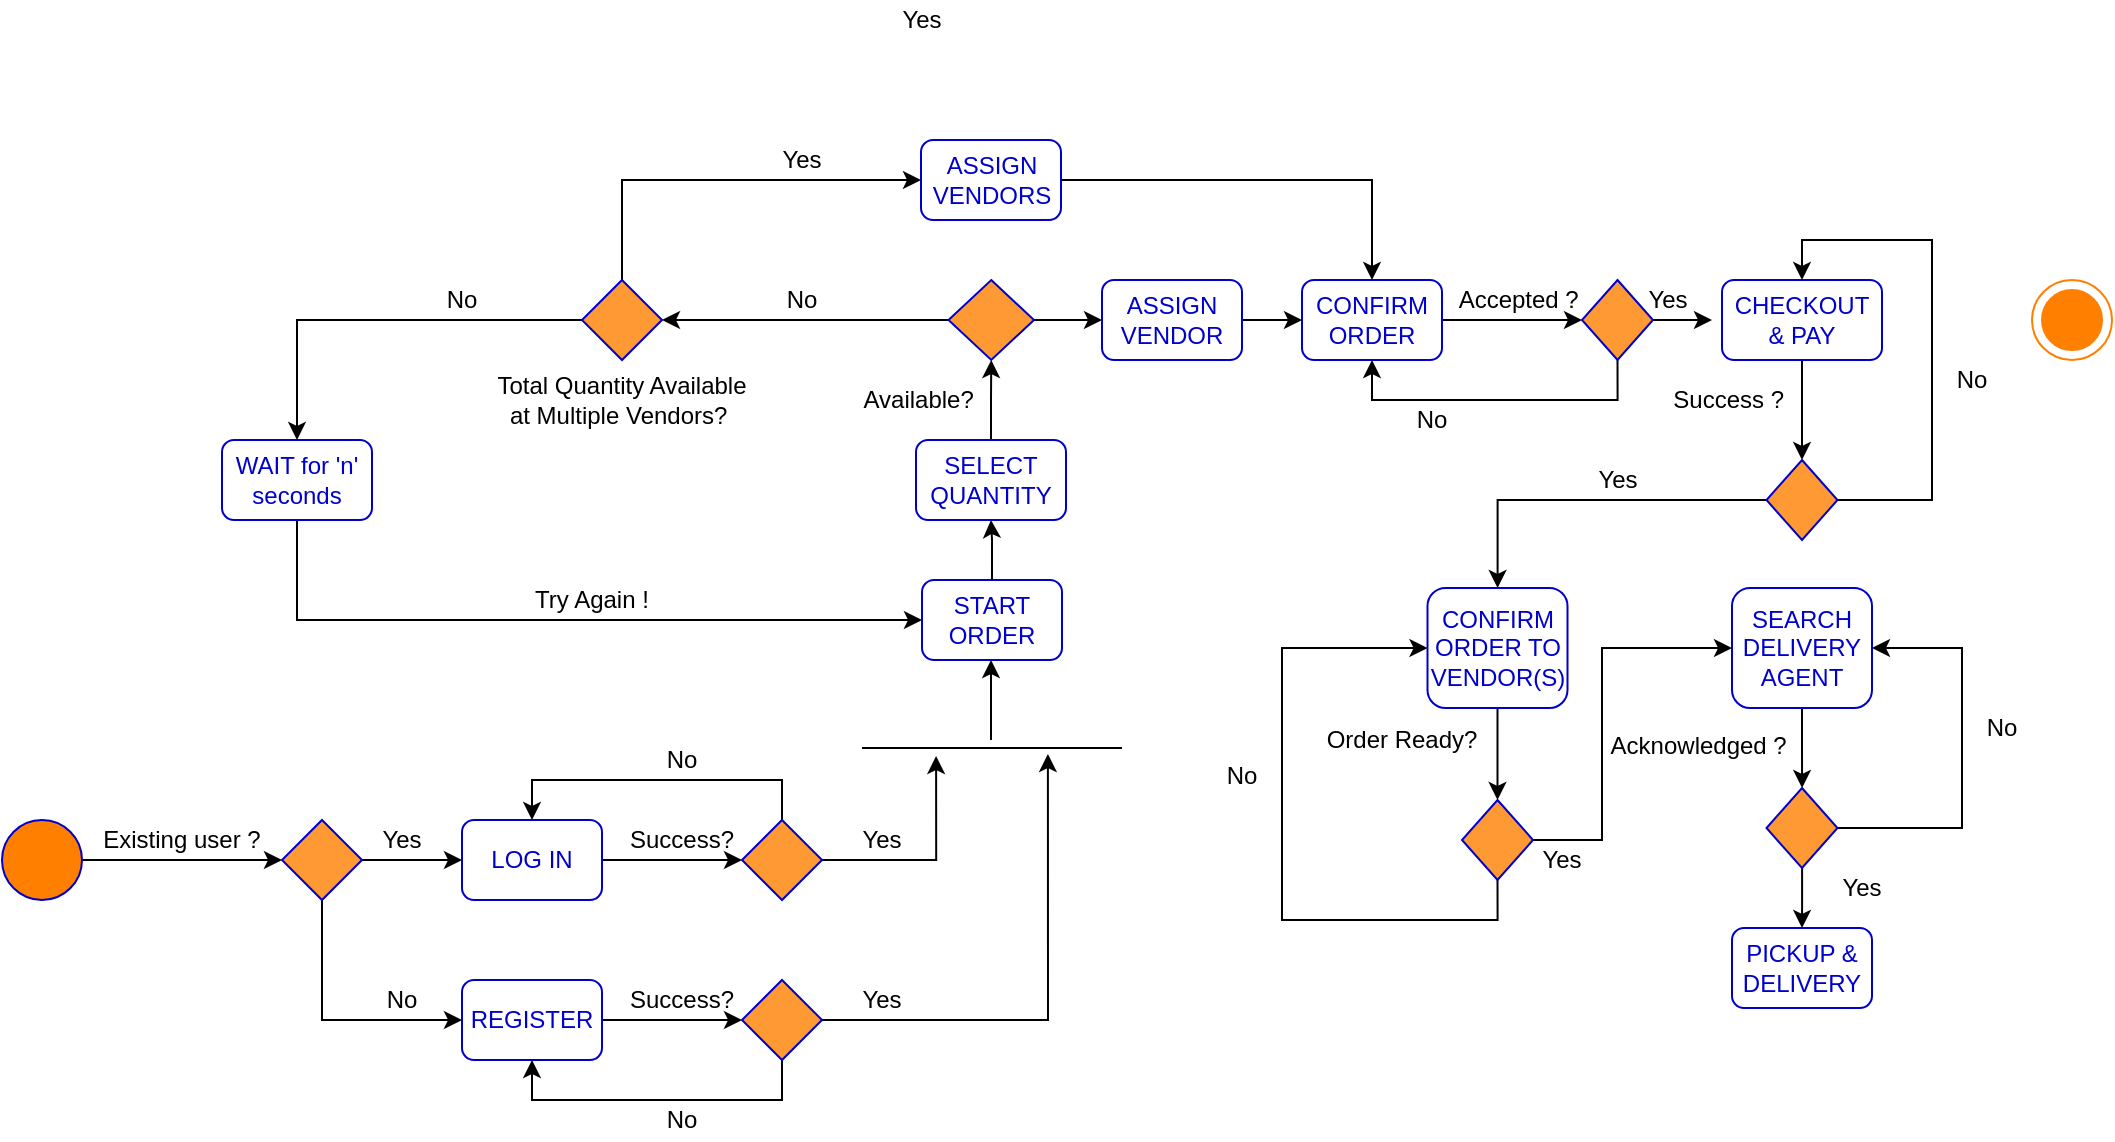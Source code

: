 <mxfile version="15.0.6" type="github">
  <diagram name="Page-1" id="52a04d89-c75d-2922-d76d-85b35f80e030">
    <mxGraphModel dx="1422" dy="705" grid="1" gridSize="10" guides="1" tooltips="1" connect="1" arrows="1" fold="1" page="1" pageScale="1" pageWidth="1100" pageHeight="850" background="none" math="0" shadow="0">
      <root>
        <mxCell id="0" />
        <mxCell id="1" parent="0" />
        <mxCell id="-y61v7st2WPRI6r0obGL-35" style="edgeStyle=orthogonalEdgeStyle;rounded=0;orthogonalLoop=1;jettySize=auto;html=1;exitX=1;exitY=0.5;exitDx=0;exitDy=0;" edge="1" parent="1" source="-y61v7st2WPRI6r0obGL-3" target="-y61v7st2WPRI6r0obGL-16">
          <mxGeometry relative="1" as="geometry" />
        </mxCell>
        <mxCell id="-y61v7st2WPRI6r0obGL-3" value="" style="shape=ellipse;html=1;fillColor=#FF8000;fontSize=18;fontColor=#ffffff;strokeColor=#0000CC;align=center;" vertex="1" parent="1">
          <mxGeometry x="20" y="470" width="40" height="40" as="geometry" />
        </mxCell>
        <mxCell id="-y61v7st2WPRI6r0obGL-25" value="" style="shape=mxgraph.sysml.actFinal;html=1;verticalLabelPosition=bottom;labelBackgroundColor=#ffffff;verticalAlign=top;strokeColor=#FF8000;fillColor=#FFFFFF;fontSize=11;fontColor=#0000CC;align=center;" vertex="1" parent="1">
          <mxGeometry x="1035" y="200" width="40" height="40" as="geometry" />
        </mxCell>
        <mxCell id="-y61v7st2WPRI6r0obGL-33" style="edgeStyle=orthogonalEdgeStyle;rounded=0;orthogonalLoop=1;jettySize=auto;html=1;exitX=1;exitY=0.5;exitDx=0;exitDy=0;entryX=0;entryY=0.5;entryDx=0;entryDy=0;" edge="1" parent="1" source="-y61v7st2WPRI6r0obGL-16" target="-y61v7st2WPRI6r0obGL-9">
          <mxGeometry relative="1" as="geometry" />
        </mxCell>
        <mxCell id="-y61v7st2WPRI6r0obGL-113" style="edgeStyle=orthogonalEdgeStyle;rounded=0;orthogonalLoop=1;jettySize=auto;html=1;exitX=0.5;exitY=1;exitDx=0;exitDy=0;entryX=0;entryY=0.5;entryDx=0;entryDy=0;" edge="1" parent="1" source="-y61v7st2WPRI6r0obGL-16" target="-y61v7st2WPRI6r0obGL-29">
          <mxGeometry relative="1" as="geometry" />
        </mxCell>
        <mxCell id="-y61v7st2WPRI6r0obGL-16" value="" style="shape=rhombus;html=1;labelPosition=right;align=left;verticalAlign=middle;strokeColor=#0000CC;fillColor=#FF9933;fontColor=#000000;" vertex="1" parent="1">
          <mxGeometry x="160" y="470" width="40" height="40" as="geometry" />
        </mxCell>
        <mxCell id="-y61v7st2WPRI6r0obGL-45" style="edgeStyle=orthogonalEdgeStyle;rounded=0;orthogonalLoop=1;jettySize=auto;html=1;exitX=1;exitY=0.5;exitDx=0;exitDy=0;entryX=0;entryY=0.5;entryDx=0;entryDy=0;" edge="1" parent="1" source="-y61v7st2WPRI6r0obGL-9" target="-y61v7st2WPRI6r0obGL-44">
          <mxGeometry relative="1" as="geometry" />
        </mxCell>
        <mxCell id="-y61v7st2WPRI6r0obGL-9" value="LOG IN" style="strokeColor=#0000CC;fillColor=inherit;gradientColor=inherit;shape=rect;html=1;rounded=1;whiteSpace=wrap;align=center;fontColor=#0000CC;" vertex="1" parent="1">
          <mxGeometry x="250" y="470" width="70" height="40" as="geometry" />
        </mxCell>
        <mxCell id="-y61v7st2WPRI6r0obGL-49" style="edgeStyle=orthogonalEdgeStyle;rounded=0;orthogonalLoop=1;jettySize=auto;html=1;exitX=1;exitY=0.5;exitDx=0;exitDy=0;entryX=0;entryY=0.5;entryDx=0;entryDy=0;" edge="1" parent="1" source="-y61v7st2WPRI6r0obGL-29" target="-y61v7st2WPRI6r0obGL-48">
          <mxGeometry relative="1" as="geometry" />
        </mxCell>
        <mxCell id="-y61v7st2WPRI6r0obGL-29" value="REGISTER" style="strokeColor=#0000CC;fillColor=inherit;gradientColor=inherit;shape=rect;html=1;rounded=1;whiteSpace=wrap;align=center;fontColor=#0000CC;" vertex="1" parent="1">
          <mxGeometry x="250" y="550" width="70" height="40" as="geometry" />
        </mxCell>
        <mxCell id="-y61v7st2WPRI6r0obGL-36" value="Existing user ?" style="text;html=1;strokeColor=none;fillColor=none;align=center;verticalAlign=middle;whiteSpace=wrap;rounded=0;" vertex="1" parent="1">
          <mxGeometry x="60" y="470" width="100" height="20" as="geometry" />
        </mxCell>
        <mxCell id="-y61v7st2WPRI6r0obGL-42" value="Yes" style="text;html=1;strokeColor=none;fillColor=none;align=center;verticalAlign=middle;whiteSpace=wrap;rounded=0;" vertex="1" parent="1">
          <mxGeometry x="170" y="470" width="100" height="20" as="geometry" />
        </mxCell>
        <mxCell id="-y61v7st2WPRI6r0obGL-43" value="No" style="text;html=1;strokeColor=none;fillColor=none;align=center;verticalAlign=middle;whiteSpace=wrap;rounded=0;" vertex="1" parent="1">
          <mxGeometry x="170" y="550" width="100" height="20" as="geometry" />
        </mxCell>
        <mxCell id="-y61v7st2WPRI6r0obGL-47" style="edgeStyle=orthogonalEdgeStyle;rounded=0;orthogonalLoop=1;jettySize=auto;html=1;exitX=0.5;exitY=0;exitDx=0;exitDy=0;entryX=0.5;entryY=0;entryDx=0;entryDy=0;" edge="1" parent="1" source="-y61v7st2WPRI6r0obGL-44" target="-y61v7st2WPRI6r0obGL-9">
          <mxGeometry relative="1" as="geometry" />
        </mxCell>
        <mxCell id="-y61v7st2WPRI6r0obGL-66" style="edgeStyle=orthogonalEdgeStyle;rounded=0;orthogonalLoop=1;jettySize=auto;html=1;exitX=1;exitY=0.5;exitDx=0;exitDy=0;entryX=0.285;entryY=1;entryDx=0;entryDy=0;entryPerimeter=0;" edge="1" parent="1" source="-y61v7st2WPRI6r0obGL-44" target="-y61v7st2WPRI6r0obGL-65">
          <mxGeometry relative="1" as="geometry" />
        </mxCell>
        <mxCell id="-y61v7st2WPRI6r0obGL-44" value="" style="shape=rhombus;html=1;labelPosition=right;align=left;verticalAlign=middle;strokeColor=#0000CC;fillColor=#FF9933;fontColor=#000000;" vertex="1" parent="1">
          <mxGeometry x="390" y="470" width="40" height="40" as="geometry" />
        </mxCell>
        <mxCell id="-y61v7st2WPRI6r0obGL-68" style="edgeStyle=orthogonalEdgeStyle;rounded=0;orthogonalLoop=1;jettySize=auto;html=1;exitX=1;exitY=0.5;exitDx=0;exitDy=0;entryX=0.715;entryY=0.875;entryDx=0;entryDy=0;entryPerimeter=0;" edge="1" parent="1" source="-y61v7st2WPRI6r0obGL-48" target="-y61v7st2WPRI6r0obGL-65">
          <mxGeometry relative="1" as="geometry" />
        </mxCell>
        <mxCell id="-y61v7st2WPRI6r0obGL-114" style="edgeStyle=orthogonalEdgeStyle;rounded=0;orthogonalLoop=1;jettySize=auto;html=1;exitX=0.5;exitY=1;exitDx=0;exitDy=0;entryX=0.5;entryY=1;entryDx=0;entryDy=0;" edge="1" parent="1" source="-y61v7st2WPRI6r0obGL-48" target="-y61v7st2WPRI6r0obGL-29">
          <mxGeometry relative="1" as="geometry" />
        </mxCell>
        <mxCell id="-y61v7st2WPRI6r0obGL-48" value="" style="shape=rhombus;html=1;labelPosition=right;align=left;verticalAlign=middle;strokeColor=#0000CC;fillColor=#FF9933;fontColor=#000000;" vertex="1" parent="1">
          <mxGeometry x="390" y="550" width="40" height="40" as="geometry" />
        </mxCell>
        <mxCell id="-y61v7st2WPRI6r0obGL-52" value="Success?" style="text;html=1;strokeColor=none;fillColor=none;align=center;verticalAlign=middle;whiteSpace=wrap;rounded=0;" vertex="1" parent="1">
          <mxGeometry x="310" y="470" width="100" height="20" as="geometry" />
        </mxCell>
        <mxCell id="-y61v7st2WPRI6r0obGL-54" value="Success?" style="text;html=1;strokeColor=none;fillColor=none;align=center;verticalAlign=middle;whiteSpace=wrap;rounded=0;" vertex="1" parent="1">
          <mxGeometry x="310" y="550" width="100" height="20" as="geometry" />
        </mxCell>
        <mxCell id="-y61v7st2WPRI6r0obGL-55" value="No" style="text;html=1;strokeColor=none;fillColor=none;align=center;verticalAlign=middle;whiteSpace=wrap;rounded=0;" vertex="1" parent="1">
          <mxGeometry x="310" y="610" width="100" height="20" as="geometry" />
        </mxCell>
        <mxCell id="-y61v7st2WPRI6r0obGL-56" value="No" style="text;html=1;strokeColor=none;fillColor=none;align=center;verticalAlign=middle;whiteSpace=wrap;rounded=0;" vertex="1" parent="1">
          <mxGeometry x="310" y="430" width="100" height="20" as="geometry" />
        </mxCell>
        <mxCell id="-y61v7st2WPRI6r0obGL-65" value="" style="line;strokeWidth=1;fillColor=none;align=left;verticalAlign=middle;spacingTop=-1;spacingLeft=3;spacingRight=3;rotatable=0;labelPosition=right;points=[];portConstraint=eastwest;" vertex="1" parent="1">
          <mxGeometry x="450" y="430" width="130" height="8" as="geometry" />
        </mxCell>
        <mxCell id="-y61v7st2WPRI6r0obGL-77" value="" style="edgeStyle=orthogonalEdgeStyle;rounded=0;orthogonalLoop=1;jettySize=auto;html=1;" edge="1" parent="1" source="-y61v7st2WPRI6r0obGL-69" target="-y61v7st2WPRI6r0obGL-76">
          <mxGeometry relative="1" as="geometry" />
        </mxCell>
        <mxCell id="-y61v7st2WPRI6r0obGL-69" value="START ORDER" style="strokeColor=#0000CC;fillColor=inherit;gradientColor=inherit;shape=rect;html=1;rounded=1;whiteSpace=wrap;align=center;fontColor=#0000CC;" vertex="1" parent="1">
          <mxGeometry x="480" y="350" width="70" height="40" as="geometry" />
        </mxCell>
        <mxCell id="-y61v7st2WPRI6r0obGL-71" value="" style="endArrow=classic;html=1;" edge="1" parent="1">
          <mxGeometry width="50" height="50" relative="1" as="geometry">
            <mxPoint x="514.5" y="430" as="sourcePoint" />
            <mxPoint x="514.5" y="390" as="targetPoint" />
          </mxGeometry>
        </mxCell>
        <mxCell id="-y61v7st2WPRI6r0obGL-72" value="Yes" style="text;html=1;strokeColor=none;fillColor=none;align=center;verticalAlign=middle;whiteSpace=wrap;rounded=0;" vertex="1" parent="1">
          <mxGeometry x="410" y="470" width="100" height="20" as="geometry" />
        </mxCell>
        <mxCell id="-y61v7st2WPRI6r0obGL-73" value="Yes" style="text;html=1;strokeColor=none;fillColor=none;align=center;verticalAlign=middle;whiteSpace=wrap;rounded=0;" vertex="1" parent="1">
          <mxGeometry x="410" y="550" width="100" height="20" as="geometry" />
        </mxCell>
        <mxCell id="-y61v7st2WPRI6r0obGL-86" style="edgeStyle=orthogonalEdgeStyle;rounded=0;orthogonalLoop=1;jettySize=auto;html=1;exitX=0.5;exitY=0;exitDx=0;exitDy=0;entryX=0.5;entryY=1;entryDx=0;entryDy=0;" edge="1" parent="1" source="-y61v7st2WPRI6r0obGL-76" target="-y61v7st2WPRI6r0obGL-80">
          <mxGeometry relative="1" as="geometry" />
        </mxCell>
        <mxCell id="-y61v7st2WPRI6r0obGL-76" value="SELECT QUANTITY" style="whiteSpace=wrap;html=1;rounded=1;fontColor=#0000CC;strokeColor=#0000CC;fillColor=inherit;gradientColor=inherit;" vertex="1" parent="1">
          <mxGeometry x="477" y="280" width="75" height="40" as="geometry" />
        </mxCell>
        <mxCell id="-y61v7st2WPRI6r0obGL-117" style="edgeStyle=orthogonalEdgeStyle;rounded=0;orthogonalLoop=1;jettySize=auto;html=1;" edge="1" parent="1" source="-y61v7st2WPRI6r0obGL-80" target="-y61v7st2WPRI6r0obGL-116">
          <mxGeometry relative="1" as="geometry" />
        </mxCell>
        <mxCell id="-y61v7st2WPRI6r0obGL-147" value="" style="edgeStyle=orthogonalEdgeStyle;rounded=0;orthogonalLoop=1;jettySize=auto;html=1;" edge="1" parent="1" source="-y61v7st2WPRI6r0obGL-80" target="-y61v7st2WPRI6r0obGL-146">
          <mxGeometry relative="1" as="geometry" />
        </mxCell>
        <mxCell id="-y61v7st2WPRI6r0obGL-80" value="" style="shape=rhombus;html=1;labelPosition=right;align=left;verticalAlign=middle;strokeColor=#0000CC;fillColor=#FF9933;fontColor=#000000;" vertex="1" parent="1">
          <mxGeometry x="493.25" y="200" width="42.75" height="40" as="geometry" />
        </mxCell>
        <mxCell id="-y61v7st2WPRI6r0obGL-82" value="Available?&amp;nbsp;" style="text;html=1;strokeColor=none;fillColor=none;align=center;verticalAlign=middle;whiteSpace=wrap;rounded=0;" vertex="1" parent="1">
          <mxGeometry x="430" y="250" width="100" height="20" as="geometry" />
        </mxCell>
        <mxCell id="-y61v7st2WPRI6r0obGL-89" style="edgeStyle=orthogonalEdgeStyle;rounded=0;orthogonalLoop=1;jettySize=auto;html=1;exitX=0.5;exitY=1;exitDx=0;exitDy=0;entryX=0;entryY=0.5;entryDx=0;entryDy=0;" edge="1" parent="1" source="-y61v7st2WPRI6r0obGL-87" target="-y61v7st2WPRI6r0obGL-69">
          <mxGeometry relative="1" as="geometry" />
        </mxCell>
        <mxCell id="-y61v7st2WPRI6r0obGL-87" value="WAIT for &#39;n&#39; seconds" style="whiteSpace=wrap;html=1;rounded=1;fontColor=#0000CC;strokeColor=#0000CC;fillColor=inherit;gradientColor=inherit;" vertex="1" parent="1">
          <mxGeometry x="130" y="280" width="75" height="40" as="geometry" />
        </mxCell>
        <mxCell id="-y61v7st2WPRI6r0obGL-90" value="No" style="text;html=1;strokeColor=none;fillColor=none;align=center;verticalAlign=middle;whiteSpace=wrap;rounded=0;" vertex="1" parent="1">
          <mxGeometry x="370" y="200" width="100" height="20" as="geometry" />
        </mxCell>
        <mxCell id="-y61v7st2WPRI6r0obGL-94" style="edgeStyle=orthogonalEdgeStyle;rounded=0;orthogonalLoop=1;jettySize=auto;html=1;entryX=0;entryY=0.5;entryDx=0;entryDy=0;" edge="1" parent="1" source="-y61v7st2WPRI6r0obGL-91" target="-y61v7st2WPRI6r0obGL-93">
          <mxGeometry relative="1" as="geometry" />
        </mxCell>
        <mxCell id="-y61v7st2WPRI6r0obGL-91" value="CONFIRM ORDER" style="strokeColor=#0000CC;fillColor=inherit;gradientColor=inherit;shape=rect;html=1;rounded=1;whiteSpace=wrap;align=center;fontColor=#0000CC;" vertex="1" parent="1">
          <mxGeometry x="670" y="200" width="70" height="40" as="geometry" />
        </mxCell>
        <mxCell id="-y61v7st2WPRI6r0obGL-96" style="edgeStyle=orthogonalEdgeStyle;rounded=0;orthogonalLoop=1;jettySize=auto;html=1;exitX=0.5;exitY=1;exitDx=0;exitDy=0;entryX=0.5;entryY=1;entryDx=0;entryDy=0;" edge="1" parent="1" source="-y61v7st2WPRI6r0obGL-93" target="-y61v7st2WPRI6r0obGL-91">
          <mxGeometry relative="1" as="geometry" />
        </mxCell>
        <mxCell id="-y61v7st2WPRI6r0obGL-133" style="edgeStyle=orthogonalEdgeStyle;rounded=0;orthogonalLoop=1;jettySize=auto;html=1;" edge="1" parent="1" source="-y61v7st2WPRI6r0obGL-93">
          <mxGeometry relative="1" as="geometry">
            <mxPoint x="875" y="220" as="targetPoint" />
          </mxGeometry>
        </mxCell>
        <mxCell id="-y61v7st2WPRI6r0obGL-93" value="" style="shape=rhombus;html=1;labelPosition=right;align=left;verticalAlign=middle;strokeColor=#0000CC;fillColor=#FF9933;fontColor=#000000;" vertex="1" parent="1">
          <mxGeometry x="810" y="200" width="35.5" height="40" as="geometry" />
        </mxCell>
        <mxCell id="-y61v7st2WPRI6r0obGL-95" value="Accepted ?&amp;nbsp;" style="text;html=1;strokeColor=none;fillColor=none;align=center;verticalAlign=middle;whiteSpace=wrap;rounded=0;" vertex="1" parent="1">
          <mxGeometry x="730" y="200" width="100" height="20" as="geometry" />
        </mxCell>
        <mxCell id="-y61v7st2WPRI6r0obGL-97" value="No" style="text;html=1;strokeColor=none;fillColor=none;align=center;verticalAlign=middle;whiteSpace=wrap;rounded=0;" vertex="1" parent="1">
          <mxGeometry x="685" y="260" width="100" height="20" as="geometry" />
        </mxCell>
        <mxCell id="-y61v7st2WPRI6r0obGL-98" value="Yes" style="text;html=1;strokeColor=none;fillColor=none;align=center;verticalAlign=middle;whiteSpace=wrap;rounded=0;" vertex="1" parent="1">
          <mxGeometry x="370" y="130" width="100" height="20" as="geometry" />
        </mxCell>
        <mxCell id="-y61v7st2WPRI6r0obGL-99" value="PICKUP &amp;amp; DELIVERY" style="strokeColor=#0000CC;fillColor=inherit;gradientColor=inherit;shape=rect;html=1;rounded=1;whiteSpace=wrap;align=center;fontColor=#0000CC;" vertex="1" parent="1">
          <mxGeometry x="885" y="524" width="70" height="40" as="geometry" />
        </mxCell>
        <mxCell id="-y61v7st2WPRI6r0obGL-106" value="" style="edgeStyle=orthogonalEdgeStyle;rounded=0;orthogonalLoop=1;jettySize=auto;html=1;" edge="1" parent="1" source="-y61v7st2WPRI6r0obGL-100" target="-y61v7st2WPRI6r0obGL-105">
          <mxGeometry relative="1" as="geometry" />
        </mxCell>
        <mxCell id="-y61v7st2WPRI6r0obGL-100" value="SEARCH DELIVERY AGENT" style="strokeColor=#0000CC;fillColor=inherit;gradientColor=inherit;shape=rect;html=1;rounded=1;whiteSpace=wrap;align=center;fontColor=#0000CC;" vertex="1" parent="1">
          <mxGeometry x="885" y="354" width="70" height="60" as="geometry" />
        </mxCell>
        <mxCell id="-y61v7st2WPRI6r0obGL-104" value="Yes" style="text;html=1;strokeColor=none;fillColor=none;align=center;verticalAlign=middle;whiteSpace=wrap;rounded=0;" vertex="1" parent="1">
          <mxGeometry x="802.75" y="200" width="100" height="20" as="geometry" />
        </mxCell>
        <mxCell id="-y61v7st2WPRI6r0obGL-109" value="" style="edgeStyle=orthogonalEdgeStyle;rounded=0;orthogonalLoop=1;jettySize=auto;html=1;" edge="1" parent="1" source="-y61v7st2WPRI6r0obGL-105" target="-y61v7st2WPRI6r0obGL-99">
          <mxGeometry relative="1" as="geometry" />
        </mxCell>
        <mxCell id="-y61v7st2WPRI6r0obGL-165" style="edgeStyle=orthogonalEdgeStyle;rounded=0;orthogonalLoop=1;jettySize=auto;html=1;exitX=1;exitY=0.5;exitDx=0;exitDy=0;entryX=1;entryY=0.5;entryDx=0;entryDy=0;" edge="1" parent="1" source="-y61v7st2WPRI6r0obGL-105" target="-y61v7st2WPRI6r0obGL-100">
          <mxGeometry relative="1" as="geometry">
            <Array as="points">
              <mxPoint x="1000" y="474" />
              <mxPoint x="1000" y="384" />
            </Array>
          </mxGeometry>
        </mxCell>
        <mxCell id="-y61v7st2WPRI6r0obGL-105" value="" style="shape=rhombus;html=1;labelPosition=right;align=left;verticalAlign=middle;strokeColor=#0000CC;fillColor=#FF9933;fontColor=#000000;" vertex="1" parent="1">
          <mxGeometry x="902.25" y="454" width="35.5" height="40" as="geometry" />
        </mxCell>
        <mxCell id="-y61v7st2WPRI6r0obGL-107" value="&lt;br&gt;Acknowledged ?&amp;nbsp;" style="text;html=1;strokeColor=none;fillColor=none;align=center;verticalAlign=middle;whiteSpace=wrap;rounded=0;" vertex="1" parent="1">
          <mxGeometry x="820" y="419" width="100" height="11" as="geometry" />
        </mxCell>
        <mxCell id="-y61v7st2WPRI6r0obGL-108" value="Yes" style="text;html=1;strokeColor=none;fillColor=none;align=center;verticalAlign=middle;whiteSpace=wrap;rounded=0;" vertex="1" parent="1">
          <mxGeometry x="900" y="494" width="100" height="20" as="geometry" />
        </mxCell>
        <mxCell id="-y61v7st2WPRI6r0obGL-111" value="No" style="text;html=1;strokeColor=none;fillColor=none;align=center;verticalAlign=middle;whiteSpace=wrap;rounded=0;" vertex="1" parent="1">
          <mxGeometry x="970" y="414" width="100" height="20" as="geometry" />
        </mxCell>
        <mxCell id="-y61v7st2WPRI6r0obGL-119" style="edgeStyle=orthogonalEdgeStyle;rounded=0;orthogonalLoop=1;jettySize=auto;html=1;exitX=0;exitY=0.5;exitDx=0;exitDy=0;entryX=0.5;entryY=0;entryDx=0;entryDy=0;" edge="1" parent="1" source="-y61v7st2WPRI6r0obGL-116" target="-y61v7st2WPRI6r0obGL-87">
          <mxGeometry relative="1" as="geometry" />
        </mxCell>
        <mxCell id="-y61v7st2WPRI6r0obGL-153" style="edgeStyle=orthogonalEdgeStyle;rounded=0;orthogonalLoop=1;jettySize=auto;html=1;exitX=0.5;exitY=0;exitDx=0;exitDy=0;entryX=0;entryY=0.5;entryDx=0;entryDy=0;" edge="1" parent="1" source="-y61v7st2WPRI6r0obGL-116" target="-y61v7st2WPRI6r0obGL-152">
          <mxGeometry relative="1" as="geometry" />
        </mxCell>
        <mxCell id="-y61v7st2WPRI6r0obGL-116" value="" style="shape=rhombus;html=1;labelPosition=right;align=left;verticalAlign=middle;strokeColor=#0000CC;fillColor=#FF9933;fontColor=#000000;" vertex="1" parent="1">
          <mxGeometry x="310" y="200" width="40" height="40" as="geometry" />
        </mxCell>
        <mxCell id="-y61v7st2WPRI6r0obGL-118" value="Total Quantity Available at Multiple Vendors?&amp;nbsp;" style="text;html=1;strokeColor=none;fillColor=none;align=center;verticalAlign=middle;whiteSpace=wrap;rounded=0;" vertex="1" parent="1">
          <mxGeometry x="265" y="250" width="130" height="20" as="geometry" />
        </mxCell>
        <mxCell id="-y61v7st2WPRI6r0obGL-123" value="No" style="text;html=1;strokeColor=none;fillColor=none;align=center;verticalAlign=middle;whiteSpace=wrap;rounded=0;" vertex="1" parent="1">
          <mxGeometry x="200" y="200" width="100" height="20" as="geometry" />
        </mxCell>
        <mxCell id="-y61v7st2WPRI6r0obGL-124" value="Yes" style="text;html=1;strokeColor=none;fillColor=none;align=center;verticalAlign=middle;whiteSpace=wrap;rounded=0;" vertex="1" parent="1">
          <mxGeometry x="430" y="60" width="100" height="20" as="geometry" />
        </mxCell>
        <mxCell id="-y61v7st2WPRI6r0obGL-128" value="Try Again !" style="text;html=1;strokeColor=none;fillColor=none;align=center;verticalAlign=middle;whiteSpace=wrap;rounded=0;" vertex="1" parent="1">
          <mxGeometry x="265" y="350" width="100" height="20" as="geometry" />
        </mxCell>
        <mxCell id="-y61v7st2WPRI6r0obGL-136" style="edgeStyle=orthogonalEdgeStyle;rounded=0;orthogonalLoop=1;jettySize=auto;html=1;entryX=0.5;entryY=0;entryDx=0;entryDy=0;" edge="1" parent="1" source="-y61v7st2WPRI6r0obGL-131" target="-y61v7st2WPRI6r0obGL-135">
          <mxGeometry relative="1" as="geometry" />
        </mxCell>
        <mxCell id="-y61v7st2WPRI6r0obGL-131" value="CHECKOUT &amp;amp; PAY" style="whiteSpace=wrap;html=1;rounded=1;fontColor=#0000CC;strokeColor=#0000CC;fillColor=inherit;gradientColor=inherit;" vertex="1" parent="1">
          <mxGeometry x="880" y="200" width="80" height="40" as="geometry" />
        </mxCell>
        <mxCell id="-y61v7st2WPRI6r0obGL-138" style="edgeStyle=orthogonalEdgeStyle;rounded=0;orthogonalLoop=1;jettySize=auto;html=1;exitX=1;exitY=0.5;exitDx=0;exitDy=0;entryX=0.5;entryY=0;entryDx=0;entryDy=0;" edge="1" parent="1" source="-y61v7st2WPRI6r0obGL-135" target="-y61v7st2WPRI6r0obGL-131">
          <mxGeometry relative="1" as="geometry">
            <Array as="points">
              <mxPoint x="985" y="310" />
              <mxPoint x="985" y="180" />
              <mxPoint x="920" y="180" />
            </Array>
          </mxGeometry>
        </mxCell>
        <mxCell id="-y61v7st2WPRI6r0obGL-162" style="edgeStyle=orthogonalEdgeStyle;rounded=0;orthogonalLoop=1;jettySize=auto;html=1;exitX=0;exitY=0.5;exitDx=0;exitDy=0;" edge="1" parent="1" source="-y61v7st2WPRI6r0obGL-135" target="-y61v7st2WPRI6r0obGL-161">
          <mxGeometry relative="1" as="geometry" />
        </mxCell>
        <mxCell id="-y61v7st2WPRI6r0obGL-135" value="" style="shape=rhombus;html=1;labelPosition=right;align=left;verticalAlign=middle;strokeColor=#0000CC;fillColor=#FF9933;fontColor=#000000;" vertex="1" parent="1">
          <mxGeometry x="902.25" y="290" width="35.5" height="40" as="geometry" />
        </mxCell>
        <mxCell id="-y61v7st2WPRI6r0obGL-139" value="No" style="text;html=1;strokeColor=none;fillColor=none;align=center;verticalAlign=middle;whiteSpace=wrap;rounded=0;" vertex="1" parent="1">
          <mxGeometry x="955" y="240" width="100" height="20" as="geometry" />
        </mxCell>
        <mxCell id="-y61v7st2WPRI6r0obGL-140" value="Yes" style="text;html=1;strokeColor=none;fillColor=none;align=center;verticalAlign=middle;whiteSpace=wrap;rounded=0;" vertex="1" parent="1">
          <mxGeometry x="777.75" y="290" width="100" height="20" as="geometry" />
        </mxCell>
        <mxCell id="-y61v7st2WPRI6r0obGL-151" value="" style="edgeStyle=orthogonalEdgeStyle;rounded=0;orthogonalLoop=1;jettySize=auto;html=1;" edge="1" parent="1" source="-y61v7st2WPRI6r0obGL-146" target="-y61v7st2WPRI6r0obGL-91">
          <mxGeometry relative="1" as="geometry" />
        </mxCell>
        <mxCell id="-y61v7st2WPRI6r0obGL-146" value="ASSIGN VENDOR" style="strokeColor=#0000CC;fillColor=inherit;gradientColor=inherit;shape=rect;html=1;rounded=1;whiteSpace=wrap;align=center;fontColor=#0000CC;" vertex="1" parent="1">
          <mxGeometry x="570" y="200" width="70" height="40" as="geometry" />
        </mxCell>
        <mxCell id="-y61v7st2WPRI6r0obGL-154" style="edgeStyle=orthogonalEdgeStyle;rounded=0;orthogonalLoop=1;jettySize=auto;html=1;exitX=1;exitY=0.5;exitDx=0;exitDy=0;entryX=0.5;entryY=0;entryDx=0;entryDy=0;" edge="1" parent="1" source="-y61v7st2WPRI6r0obGL-152" target="-y61v7st2WPRI6r0obGL-91">
          <mxGeometry relative="1" as="geometry" />
        </mxCell>
        <mxCell id="-y61v7st2WPRI6r0obGL-152" value="ASSIGN VENDORS" style="strokeColor=#0000CC;fillColor=inherit;gradientColor=inherit;shape=rect;html=1;rounded=1;whiteSpace=wrap;align=center;fontColor=#0000CC;" vertex="1" parent="1">
          <mxGeometry x="479.5" y="130" width="70" height="40" as="geometry" />
        </mxCell>
        <mxCell id="-y61v7st2WPRI6r0obGL-155" style="edgeStyle=orthogonalEdgeStyle;rounded=0;orthogonalLoop=1;jettySize=auto;html=1;exitX=0.5;exitY=1;exitDx=0;exitDy=0;" edge="1" parent="1" source="-y61v7st2WPRI6r0obGL-90" target="-y61v7st2WPRI6r0obGL-90">
          <mxGeometry relative="1" as="geometry" />
        </mxCell>
        <mxCell id="-y61v7st2WPRI6r0obGL-157" value="Success ?&amp;nbsp;" style="text;html=1;strokeColor=none;fillColor=none;align=center;verticalAlign=middle;whiteSpace=wrap;rounded=0;" vertex="1" parent="1">
          <mxGeometry x="835" y="250" width="100" height="20" as="geometry" />
        </mxCell>
        <mxCell id="-y61v7st2WPRI6r0obGL-170" style="edgeStyle=orthogonalEdgeStyle;rounded=0;orthogonalLoop=1;jettySize=auto;html=1;exitX=0.5;exitY=1;exitDx=0;exitDy=0;entryX=0.5;entryY=0;entryDx=0;entryDy=0;" edge="1" parent="1" source="-y61v7st2WPRI6r0obGL-161" target="-y61v7st2WPRI6r0obGL-169">
          <mxGeometry relative="1" as="geometry" />
        </mxCell>
        <mxCell id="-y61v7st2WPRI6r0obGL-161" value="CONFIRM ORDER TO VENDOR(S)" style="strokeColor=#0000CC;fillColor=inherit;gradientColor=inherit;shape=rect;html=1;rounded=1;whiteSpace=wrap;align=center;fontColor=#0000CC;" vertex="1" parent="1">
          <mxGeometry x="732.75" y="354" width="70" height="60" as="geometry" />
        </mxCell>
        <mxCell id="-y61v7st2WPRI6r0obGL-172" style="edgeStyle=orthogonalEdgeStyle;rounded=0;orthogonalLoop=1;jettySize=auto;html=1;exitX=1;exitY=0.5;exitDx=0;exitDy=0;entryX=0;entryY=0.5;entryDx=0;entryDy=0;" edge="1" parent="1" source="-y61v7st2WPRI6r0obGL-169" target="-y61v7st2WPRI6r0obGL-100">
          <mxGeometry relative="1" as="geometry">
            <Array as="points">
              <mxPoint x="820" y="480" />
              <mxPoint x="820" y="384" />
            </Array>
          </mxGeometry>
        </mxCell>
        <mxCell id="-y61v7st2WPRI6r0obGL-178" style="edgeStyle=orthogonalEdgeStyle;rounded=0;orthogonalLoop=1;jettySize=auto;html=1;exitX=0.5;exitY=1;exitDx=0;exitDy=0;entryX=0;entryY=0.5;entryDx=0;entryDy=0;" edge="1" parent="1" source="-y61v7st2WPRI6r0obGL-169" target="-y61v7st2WPRI6r0obGL-161">
          <mxGeometry relative="1" as="geometry">
            <Array as="points">
              <mxPoint x="768" y="520" />
              <mxPoint x="660" y="520" />
              <mxPoint x="660" y="384" />
            </Array>
          </mxGeometry>
        </mxCell>
        <mxCell id="-y61v7st2WPRI6r0obGL-169" value="" style="shape=rhombus;html=1;labelPosition=right;align=left;verticalAlign=middle;strokeColor=#0000CC;fillColor=#FF9933;fontColor=#000000;" vertex="1" parent="1">
          <mxGeometry x="750" y="460" width="35.5" height="40" as="geometry" />
        </mxCell>
        <mxCell id="-y61v7st2WPRI6r0obGL-171" value="Order Ready?" style="text;html=1;strokeColor=none;fillColor=none;align=center;verticalAlign=middle;whiteSpace=wrap;rounded=0;" vertex="1" parent="1">
          <mxGeometry x="670" y="419" width="100" height="21" as="geometry" />
        </mxCell>
        <mxCell id="-y61v7st2WPRI6r0obGL-174" value="Yes" style="text;html=1;strokeColor=none;fillColor=none;align=center;verticalAlign=middle;whiteSpace=wrap;rounded=0;" vertex="1" parent="1">
          <mxGeometry x="750" y="480" width="100" height="20" as="geometry" />
        </mxCell>
        <mxCell id="-y61v7st2WPRI6r0obGL-175" value="No" style="text;html=1;strokeColor=none;fillColor=none;align=center;verticalAlign=middle;whiteSpace=wrap;rounded=0;" vertex="1" parent="1">
          <mxGeometry x="590" y="438" width="100" height="20" as="geometry" />
        </mxCell>
      </root>
    </mxGraphModel>
  </diagram>
</mxfile>
